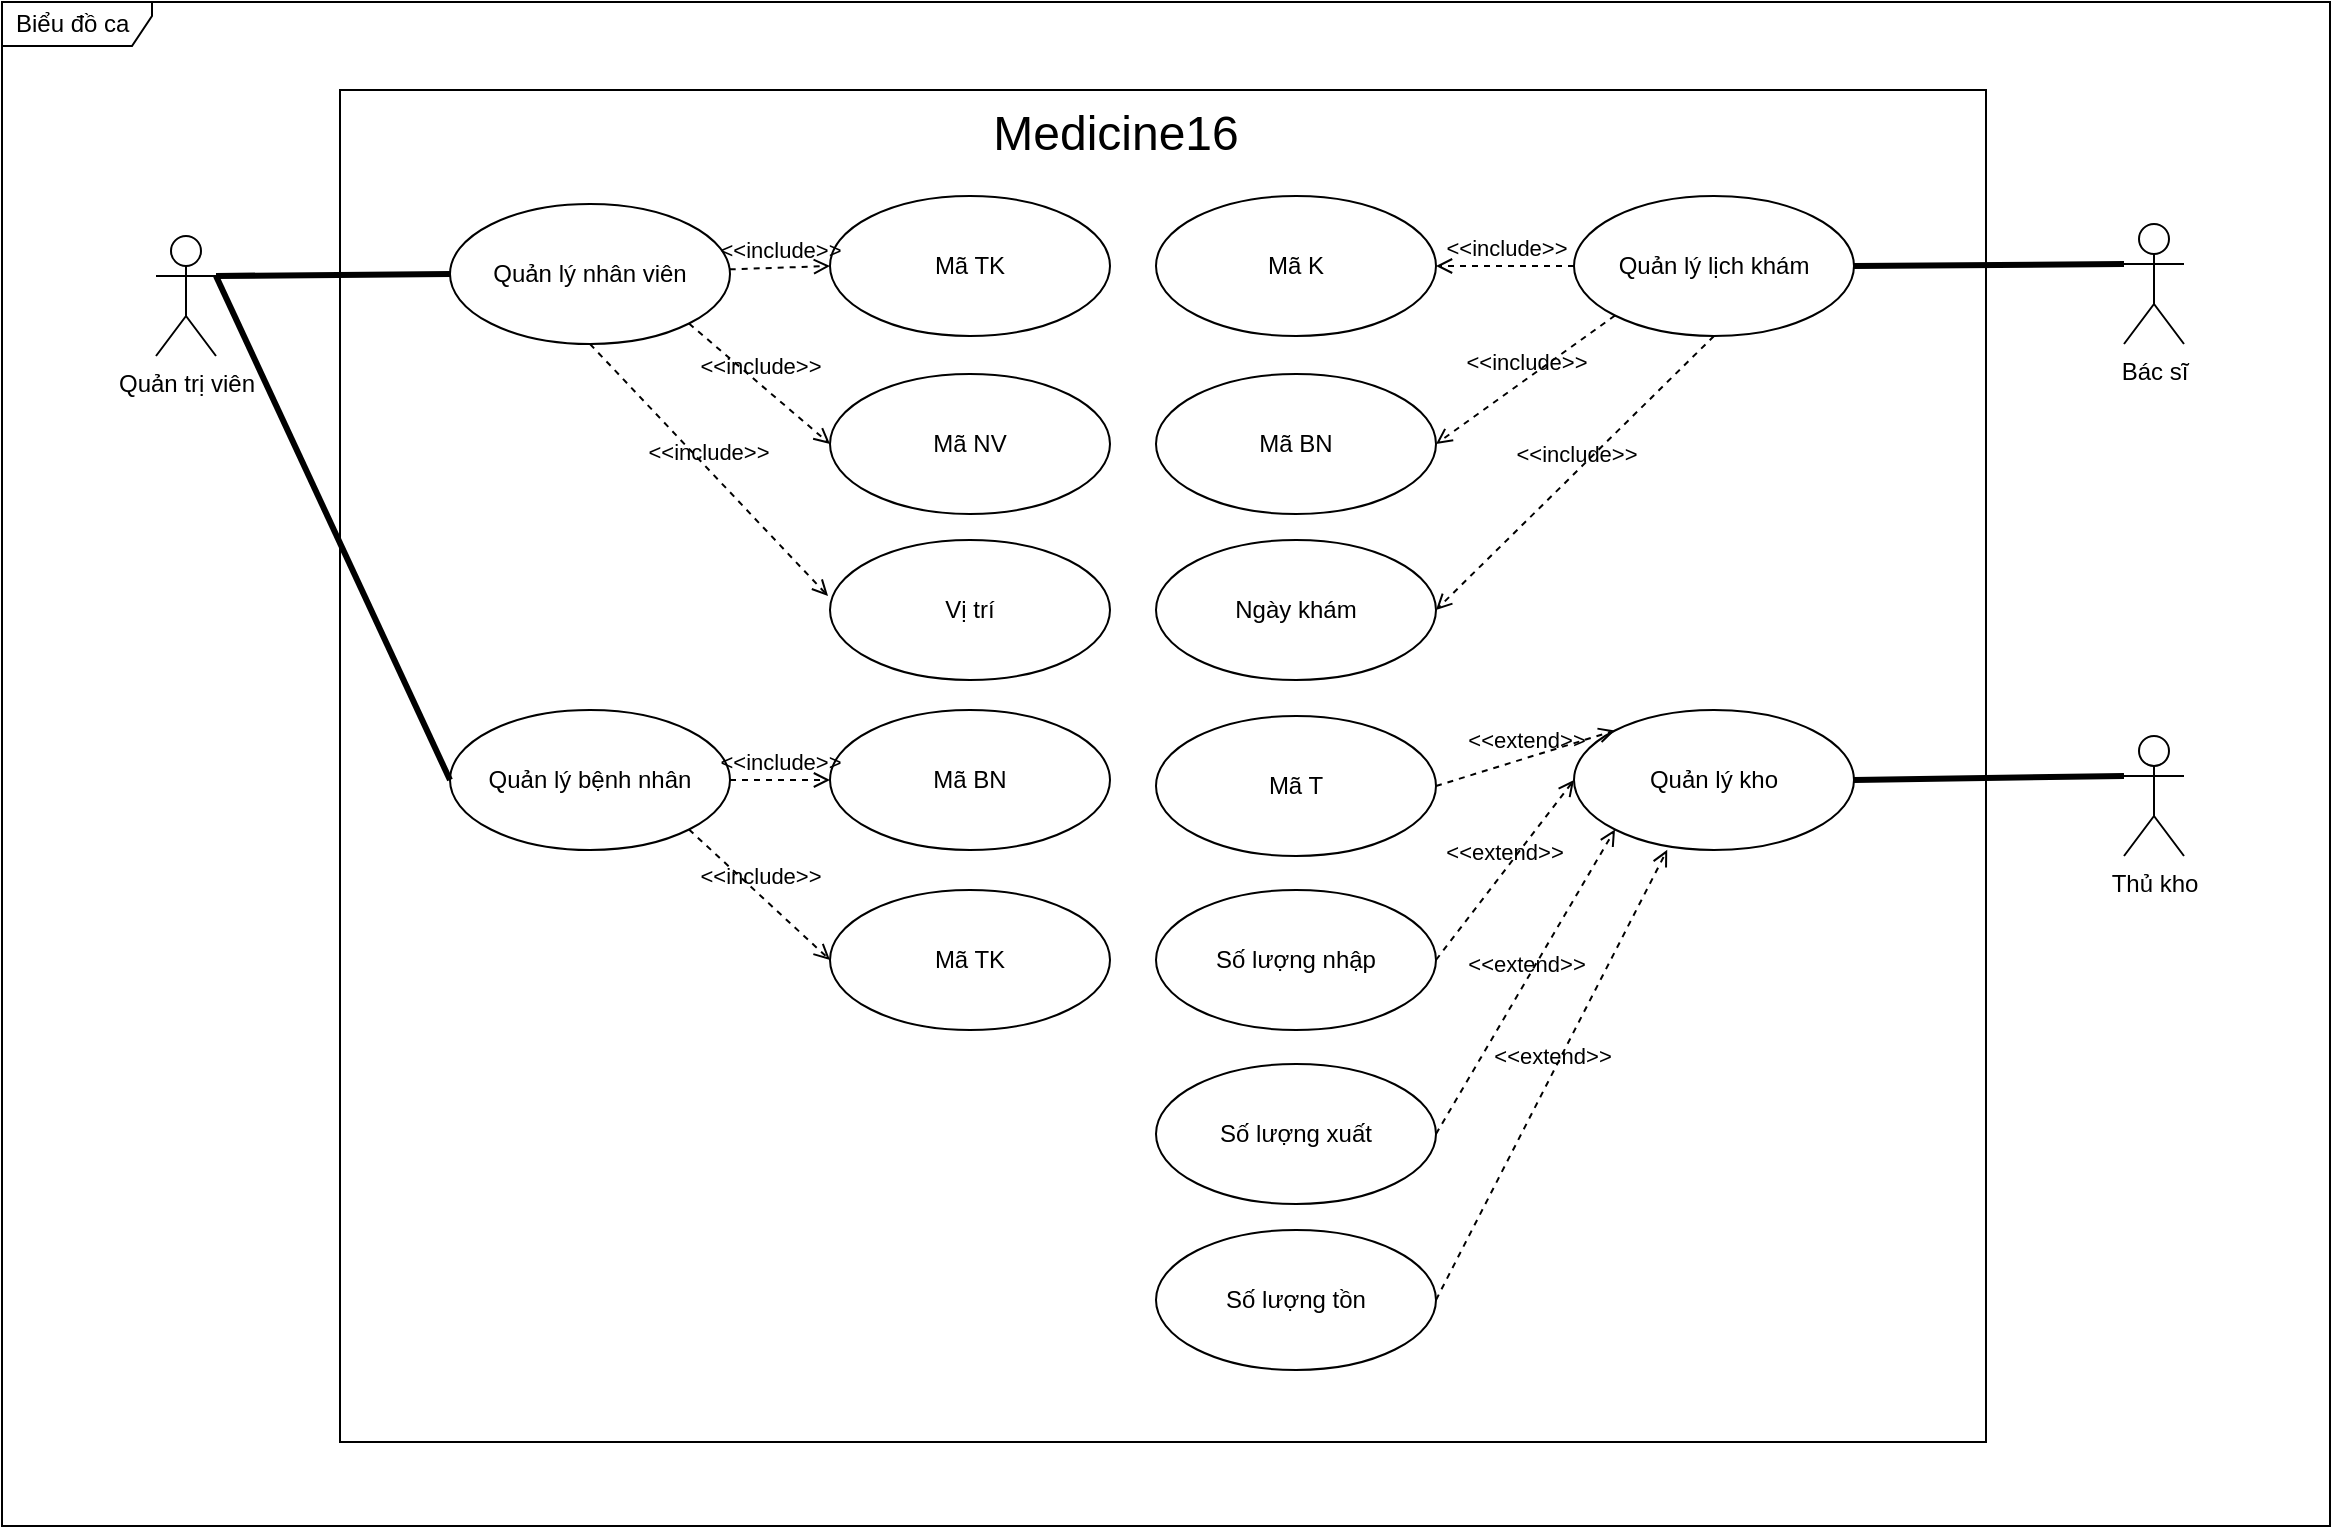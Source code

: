 <mxfile>
    <diagram id="3CGOplF_25yKbEWaD3JT" name="Use Case">
        <mxGraphModel dx="2898" dy="2320" grid="0" gridSize="10" guides="1" tooltips="1" connect="1" arrows="1" fold="1" page="1" pageScale="1" pageWidth="850" pageHeight="1100" math="0" shadow="0">
            <root>
                <mxCell id="0"/>
                <mxCell id="1" parent="0"/>
                <mxCell id="218" value="Biểu đồ ca" style="shape=umlFrame;whiteSpace=wrap;html=1;width=75;height=22;boundedLbl=1;verticalAlign=middle;align=left;spacingLeft=5;" parent="1" vertex="1">
                    <mxGeometry x="-142" y="-114" width="1164" height="762" as="geometry"/>
                </mxCell>
                <mxCell id="263" value="" style="rounded=0;whiteSpace=wrap;html=1;" parent="1" vertex="1">
                    <mxGeometry x="27" y="-70" width="823" height="676" as="geometry"/>
                </mxCell>
                <mxCell id="90" value="Quản trị viên" style="shape=umlActor;verticalLabelPosition=bottom;verticalAlign=top;html=1;" parent="1" vertex="1">
                    <mxGeometry x="-65" y="3" width="30" height="60" as="geometry"/>
                </mxCell>
                <mxCell id="270" value="&lt;font style=&quot;font-size: 24px&quot;&gt;Medicine16&lt;/font&gt;" style="text;html=1;strokeColor=none;fillColor=none;align=center;verticalAlign=middle;whiteSpace=wrap;rounded=0;" parent="1" vertex="1">
                    <mxGeometry x="395" y="-58" width="40" height="20" as="geometry"/>
                </mxCell>
                <mxCell id="e231MXxMTPdDSmjY2rK_-270" value="Quản lý bệnh nhân" style="ellipse;whiteSpace=wrap;html=1;" parent="1" vertex="1">
                    <mxGeometry x="82" y="240" width="140" height="70" as="geometry"/>
                </mxCell>
                <mxCell id="e231MXxMTPdDSmjY2rK_-271" value="" style="endArrow=none;startArrow=none;endFill=0;startFill=0;endSize=8;html=1;verticalAlign=bottom;labelBackgroundColor=none;strokeWidth=3;entryX=0;entryY=0.5;entryDx=0;entryDy=0;exitX=1;exitY=0.333;exitDx=0;exitDy=0;exitPerimeter=0;" parent="1" source="90" target="e231MXxMTPdDSmjY2rK_-270" edge="1">
                    <mxGeometry width="160" relative="1" as="geometry">
                        <mxPoint x="-85" y="169" as="sourcePoint"/>
                        <mxPoint x="73" y="179" as="targetPoint"/>
                    </mxGeometry>
                </mxCell>
                <mxCell id="e231MXxMTPdDSmjY2rK_-272" value="Quản lý nhân viên" style="ellipse;whiteSpace=wrap;html=1;" parent="1" vertex="1">
                    <mxGeometry x="82" y="-13" width="140" height="70" as="geometry"/>
                </mxCell>
                <mxCell id="e231MXxMTPdDSmjY2rK_-301" value="Bác sĩ" style="shape=umlActor;verticalLabelPosition=bottom;verticalAlign=top;html=1;" parent="1" vertex="1">
                    <mxGeometry x="919" y="-3" width="30" height="60" as="geometry"/>
                </mxCell>
                <mxCell id="e231MXxMTPdDSmjY2rK_-307" value="" style="endArrow=none;startArrow=none;endFill=0;startFill=0;endSize=8;html=1;verticalAlign=bottom;labelBackgroundColor=none;strokeWidth=3;exitX=0;exitY=0.333;exitDx=0;exitDy=0;exitPerimeter=0;entryX=1;entryY=0.5;entryDx=0;entryDy=0;" parent="1" source="e231MXxMTPdDSmjY2rK_-301" target="295" edge="1">
                    <mxGeometry width="160" relative="1" as="geometry">
                        <mxPoint x="-78" y="199" as="sourcePoint"/>
                        <mxPoint x="777.0" y="365" as="targetPoint"/>
                    </mxGeometry>
                </mxCell>
                <mxCell id="e231MXxMTPdDSmjY2rK_-312" value="" style="endArrow=none;startArrow=none;endFill=0;startFill=0;endSize=8;html=1;verticalAlign=bottom;labelBackgroundColor=none;strokeWidth=3;entryX=0;entryY=0.5;entryDx=0;entryDy=0;exitX=1;exitY=0.333;exitDx=0;exitDy=0;exitPerimeter=0;" parent="1" source="90" target="e231MXxMTPdDSmjY2rK_-272" edge="1">
                    <mxGeometry width="160" relative="1" as="geometry">
                        <mxPoint x="-78" y="520.0" as="sourcePoint"/>
                        <mxPoint x="76" y="631" as="targetPoint"/>
                    </mxGeometry>
                </mxCell>
                <mxCell id="e231MXxMTPdDSmjY2rK_-318" value="Thủ kho" style="shape=umlActor;verticalLabelPosition=bottom;verticalAlign=top;html=1;" parent="1" vertex="1">
                    <mxGeometry x="919" y="253" width="30" height="60" as="geometry"/>
                </mxCell>
                <mxCell id="e231MXxMTPdDSmjY2rK_-326" value="" style="endArrow=none;startArrow=none;endFill=0;startFill=0;endSize=8;html=1;verticalAlign=bottom;labelBackgroundColor=none;strokeWidth=3;entryX=1;entryY=0.5;entryDx=0;entryDy=0;exitX=0;exitY=0.333;exitDx=0;exitDy=0;exitPerimeter=0;" parent="1" source="e231MXxMTPdDSmjY2rK_-318" target="e231MXxMTPdDSmjY2rK_-327" edge="1">
                    <mxGeometry width="160" relative="1" as="geometry">
                        <mxPoint x="749" y="731" as="sourcePoint"/>
                        <mxPoint x="567" y="628" as="targetPoint"/>
                    </mxGeometry>
                </mxCell>
                <mxCell id="e231MXxMTPdDSmjY2rK_-327" value="Quản lý kho" style="ellipse;whiteSpace=wrap;html=1;" parent="1" vertex="1">
                    <mxGeometry x="644" y="240" width="140" height="70" as="geometry"/>
                </mxCell>
                <mxCell id="282" value="Mã BN" style="ellipse;whiteSpace=wrap;html=1;" parent="1" vertex="1">
                    <mxGeometry x="272" y="240" width="140" height="70" as="geometry"/>
                </mxCell>
                <mxCell id="283" value="Mã TK" style="ellipse;whiteSpace=wrap;html=1;" parent="1" vertex="1">
                    <mxGeometry x="272" y="330" width="140" height="70" as="geometry"/>
                </mxCell>
                <mxCell id="284" value="Mã NV" style="ellipse;whiteSpace=wrap;html=1;" parent="1" vertex="1">
                    <mxGeometry x="272" y="72" width="140" height="70" as="geometry"/>
                </mxCell>
                <mxCell id="285" value="Mã TK" style="ellipse;whiteSpace=wrap;html=1;" parent="1" vertex="1">
                    <mxGeometry x="272" y="-17" width="140" height="70" as="geometry"/>
                </mxCell>
                <mxCell id="286" value="Vị trí" style="ellipse;whiteSpace=wrap;html=1;" parent="1" vertex="1">
                    <mxGeometry x="272" y="155" width="140" height="70" as="geometry"/>
                </mxCell>
                <mxCell id="287" value="&amp;lt;&amp;lt;include&amp;gt;&amp;gt;" style="html=1;verticalAlign=bottom;labelBackgroundColor=none;endArrow=open;endFill=0;dashed=1;entryX=0;entryY=0.5;entryDx=0;entryDy=0;exitX=1;exitY=1;exitDx=0;exitDy=0;" parent="1" source="e231MXxMTPdDSmjY2rK_-272" target="284" edge="1">
                    <mxGeometry width="160" relative="1" as="geometry">
                        <mxPoint x="207" y="535" as="sourcePoint"/>
                        <mxPoint x="367" y="535" as="targetPoint"/>
                    </mxGeometry>
                </mxCell>
                <mxCell id="288" value="&amp;lt;&amp;lt;include&amp;gt;&amp;gt;" style="html=1;verticalAlign=bottom;labelBackgroundColor=none;endArrow=open;endFill=0;dashed=1;entryX=0;entryY=0.5;entryDx=0;entryDy=0;" parent="1" source="e231MXxMTPdDSmjY2rK_-272" target="285" edge="1">
                    <mxGeometry width="160" relative="1" as="geometry">
                        <mxPoint x="157" y="601" as="sourcePoint"/>
                        <mxPoint x="317" y="601" as="targetPoint"/>
                    </mxGeometry>
                </mxCell>
                <mxCell id="289" value="&amp;lt;&amp;lt;include&amp;gt;&amp;gt;" style="html=1;verticalAlign=bottom;labelBackgroundColor=none;endArrow=open;endFill=0;dashed=1;exitX=0.5;exitY=1;exitDx=0;exitDy=0;entryX=-0.007;entryY=0.4;entryDx=0;entryDy=0;entryPerimeter=0;" parent="1" source="e231MXxMTPdDSmjY2rK_-272" target="286" edge="1">
                    <mxGeometry width="160" relative="1" as="geometry">
                        <mxPoint x="176" y="664" as="sourcePoint"/>
                        <mxPoint x="336" y="664" as="targetPoint"/>
                    </mxGeometry>
                </mxCell>
                <mxCell id="290" value="&amp;lt;&amp;lt;include&amp;gt;&amp;gt;" style="html=1;verticalAlign=bottom;labelBackgroundColor=none;endArrow=open;endFill=0;dashed=1;exitX=1;exitY=0.5;exitDx=0;exitDy=0;entryX=0;entryY=0.5;entryDx=0;entryDy=0;" parent="1" source="e231MXxMTPdDSmjY2rK_-270" target="282" edge="1">
                    <mxGeometry width="160" relative="1" as="geometry">
                        <mxPoint x="111" y="883" as="sourcePoint"/>
                        <mxPoint x="271" y="883" as="targetPoint"/>
                    </mxGeometry>
                </mxCell>
                <mxCell id="291" value="&amp;lt;&amp;lt;include&amp;gt;&amp;gt;" style="html=1;verticalAlign=bottom;labelBackgroundColor=none;endArrow=open;endFill=0;dashed=1;exitX=1;exitY=1;exitDx=0;exitDy=0;entryX=0;entryY=0.5;entryDx=0;entryDy=0;" parent="1" source="e231MXxMTPdDSmjY2rK_-270" target="283" edge="1">
                    <mxGeometry width="160" relative="1" as="geometry">
                        <mxPoint x="208" y="867" as="sourcePoint"/>
                        <mxPoint x="368" y="867" as="targetPoint"/>
                    </mxGeometry>
                </mxCell>
                <mxCell id="295" value="Quản lý lịch khám" style="ellipse;whiteSpace=wrap;html=1;" parent="1" vertex="1">
                    <mxGeometry x="644" y="-17" width="140" height="70" as="geometry"/>
                </mxCell>
                <mxCell id="296" value="Mã K" style="ellipse;whiteSpace=wrap;html=1;" parent="1" vertex="1">
                    <mxGeometry x="435" y="-17" width="140" height="70" as="geometry"/>
                </mxCell>
                <mxCell id="297" value="Mã BN" style="ellipse;whiteSpace=wrap;html=1;" parent="1" vertex="1">
                    <mxGeometry x="435" y="72" width="140" height="70" as="geometry"/>
                </mxCell>
                <mxCell id="298" value="Ngày khám" style="ellipse;whiteSpace=wrap;html=1;" parent="1" vertex="1">
                    <mxGeometry x="435" y="155" width="140" height="70" as="geometry"/>
                </mxCell>
                <mxCell id="301" value="&amp;lt;&amp;lt;include&amp;gt;&amp;gt;" style="html=1;verticalAlign=bottom;labelBackgroundColor=none;endArrow=open;endFill=0;dashed=1;exitX=0;exitY=0.5;exitDx=0;exitDy=0;entryX=1;entryY=0.5;entryDx=0;entryDy=0;" parent="1" source="295" target="296" edge="1">
                    <mxGeometry width="160" relative="1" as="geometry">
                        <mxPoint x="685" y="507" as="sourcePoint"/>
                        <mxPoint x="616" y="426" as="targetPoint"/>
                    </mxGeometry>
                </mxCell>
                <mxCell id="302" value="&amp;lt;&amp;lt;include&amp;gt;&amp;gt;" style="html=1;verticalAlign=bottom;labelBackgroundColor=none;endArrow=open;endFill=0;dashed=1;exitX=0;exitY=1;exitDx=0;exitDy=0;entryX=1;entryY=0.5;entryDx=0;entryDy=0;" parent="1" source="295" target="297" edge="1">
                    <mxGeometry width="160" relative="1" as="geometry">
                        <mxPoint x="656" y="498" as="sourcePoint"/>
                        <mxPoint x="816" y="498" as="targetPoint"/>
                    </mxGeometry>
                </mxCell>
                <mxCell id="303" value="&amp;lt;&amp;lt;include&amp;gt;&amp;gt;" style="html=1;verticalAlign=bottom;labelBackgroundColor=none;endArrow=open;endFill=0;dashed=1;exitX=0.5;exitY=1;exitDx=0;exitDy=0;entryX=1;entryY=0.5;entryDx=0;entryDy=0;" parent="1" source="295" target="298" edge="1">
                    <mxGeometry width="160" relative="1" as="geometry">
                        <mxPoint x="575" y="289" as="sourcePoint"/>
                        <mxPoint x="735" y="289" as="targetPoint"/>
                    </mxGeometry>
                </mxCell>
                <mxCell id="304" value="Mã T" style="ellipse;whiteSpace=wrap;html=1;" parent="1" vertex="1">
                    <mxGeometry x="435" y="243" width="140" height="70" as="geometry"/>
                </mxCell>
                <mxCell id="305" value="Số lượng nhập" style="ellipse;whiteSpace=wrap;html=1;" parent="1" vertex="1">
                    <mxGeometry x="435" y="330" width="140" height="70" as="geometry"/>
                </mxCell>
                <mxCell id="306" value="Số lượng xuất" style="ellipse;whiteSpace=wrap;html=1;" parent="1" vertex="1">
                    <mxGeometry x="435" y="417" width="140" height="70" as="geometry"/>
                </mxCell>
                <mxCell id="307" value="Số lượng tồn" style="ellipse;whiteSpace=wrap;html=1;" parent="1" vertex="1">
                    <mxGeometry x="435" y="500" width="140" height="70" as="geometry"/>
                </mxCell>
                <mxCell id="308" value="&amp;lt;&amp;lt;extend&amp;gt;&amp;gt;" style="html=1;verticalAlign=bottom;labelBackgroundColor=none;endArrow=open;endFill=0;dashed=1;exitX=1;exitY=0.5;exitDx=0;exitDy=0;entryX=0.333;entryY=0.999;entryDx=0;entryDy=0;entryPerimeter=0;" parent="1" source="307" target="e231MXxMTPdDSmjY2rK_-327" edge="1">
                    <mxGeometry width="160" relative="1" as="geometry">
                        <mxPoint x="630" y="346" as="sourcePoint"/>
                        <mxPoint x="790" y="346" as="targetPoint"/>
                    </mxGeometry>
                </mxCell>
                <mxCell id="309" value="&amp;lt;&amp;lt;extend&amp;gt;&amp;gt;" style="html=1;verticalAlign=bottom;labelBackgroundColor=none;endArrow=open;endFill=0;dashed=1;exitX=1;exitY=0.5;exitDx=0;exitDy=0;entryX=0;entryY=1;entryDx=0;entryDy=0;" parent="1" source="306" target="e231MXxMTPdDSmjY2rK_-327" edge="1">
                    <mxGeometry width="160" relative="1" as="geometry">
                        <mxPoint x="739" y="416" as="sourcePoint"/>
                        <mxPoint x="899" y="416" as="targetPoint"/>
                    </mxGeometry>
                </mxCell>
                <mxCell id="310" value="&amp;lt;&amp;lt;extend&amp;gt;&amp;gt;" style="html=1;verticalAlign=bottom;labelBackgroundColor=none;endArrow=open;endFill=0;dashed=1;exitX=1;exitY=0.5;exitDx=0;exitDy=0;entryX=0;entryY=0.5;entryDx=0;entryDy=0;" parent="1" source="305" target="e231MXxMTPdDSmjY2rK_-327" edge="1">
                    <mxGeometry width="160" relative="1" as="geometry">
                        <mxPoint x="723" y="446" as="sourcePoint"/>
                        <mxPoint x="649" y="288" as="targetPoint"/>
                    </mxGeometry>
                </mxCell>
                <mxCell id="311" value="&amp;lt;&amp;lt;extend&amp;gt;&amp;gt;" style="html=1;verticalAlign=bottom;labelBackgroundColor=none;endArrow=open;endFill=0;dashed=1;exitX=1;exitY=0.5;exitDx=0;exitDy=0;entryX=0;entryY=0;entryDx=0;entryDy=0;" parent="1" source="304" target="e231MXxMTPdDSmjY2rK_-327" edge="1">
                    <mxGeometry width="160" relative="1" as="geometry">
                        <mxPoint x="753" y="444" as="sourcePoint"/>
                        <mxPoint x="913" y="444" as="targetPoint"/>
                    </mxGeometry>
                </mxCell>
            </root>
        </mxGraphModel>
    </diagram>
    <diagram id="XH2-KGHgXs1VckAgN7d-" name="Class">
        <mxGraphModel dx="819" dy="488" grid="0" gridSize="10" guides="1" tooltips="1" connect="1" arrows="1" fold="1" page="1" pageScale="1" pageWidth="850" pageHeight="1100" math="0" shadow="0">
            <root>
                <mxCell id="rqCDqb16ot3SvTPK8jaa-0"/>
                <mxCell id="rqCDqb16ot3SvTPK8jaa-1" parent="rqCDqb16ot3SvTPK8jaa-0"/>
                <mxCell id="rqCDqb16ot3SvTPK8jaa-2" value="«interface»&#10;QuanTriVien" style="swimlane;fontStyle=1;align=center;verticalAlign=top;childLayout=stackLayout;horizontal=1;startSize=38;horizontalStack=0;resizeParent=1;resizeParentMax=0;resizeLast=0;collapsible=1;marginBottom=0;" parent="rqCDqb16ot3SvTPK8jaa-1" vertex="1">
                    <mxGeometry x="219" y="207" width="382" height="213" as="geometry"/>
                </mxCell>
                <mxCell id="rqCDqb16ot3SvTPK8jaa-3" value="- maQT: String&#10;- ten: String&#10;- ho: String&#10;- diaChi: String&#10;- soDienThoai: Int" style="text;strokeColor=none;fillColor=none;align=left;verticalAlign=top;spacingLeft=4;spacingRight=4;overflow=hidden;rotatable=0;points=[[0,0.5],[1,0.5]];portConstraint=eastwest;" parent="rqCDqb16ot3SvTPK8jaa-2" vertex="1">
                    <mxGeometry y="38" width="382" height="78" as="geometry"/>
                </mxCell>
                <mxCell id="rqCDqb16ot3SvTPK8jaa-4" value="" style="line;strokeWidth=1;fillColor=none;align=left;verticalAlign=middle;spacingTop=-1;spacingLeft=3;spacingRight=3;rotatable=0;labelPosition=right;points=[];portConstraint=eastwest;" parent="rqCDqb16ot3SvTPK8jaa-2" vertex="1">
                    <mxGeometry y="116" width="382" height="8" as="geometry"/>
                </mxCell>
                <mxCell id="rqCDqb16ot3SvTPK8jaa-5" value="+ xemHoSo(): void&#10;+ quanLyTaiKhoan(String matKhau, String soDienThoai): NguoiDung&#10;+ khoaTaiKhoan(String matKhau, String soDienThoai): void&#10;+ doiMatKhau(String matKhau, String soDienThoai): void&#10;+ thongKe(): string" style="text;strokeColor=none;fillColor=none;align=left;verticalAlign=top;spacingLeft=4;spacingRight=4;overflow=hidden;rotatable=0;points=[[0,0.5],[1,0.5]];portConstraint=eastwest;" parent="rqCDqb16ot3SvTPK8jaa-2" vertex="1">
                    <mxGeometry y="124" width="382" height="89" as="geometry"/>
                </mxCell>
                <mxCell id="rqCDqb16ot3SvTPK8jaa-6" value="«interface»&#10;ThuKho" style="swimlane;fontStyle=1;align=center;verticalAlign=top;childLayout=stackLayout;horizontal=1;startSize=38;horizontalStack=0;resizeParent=1;resizeParentMax=0;resizeLast=0;collapsible=1;marginBottom=0;" parent="rqCDqb16ot3SvTPK8jaa-1" vertex="1">
                    <mxGeometry x="219" y="434" width="285" height="185" as="geometry"/>
                </mxCell>
                <mxCell id="rqCDqb16ot3SvTPK8jaa-7" value="- maTK: String&#10;- ten: String&#10;- ho: String&#10;- diaChi: String&#10;- soDienThoai: Int" style="text;strokeColor=none;fillColor=none;align=left;verticalAlign=top;spacingLeft=4;spacingRight=4;overflow=hidden;rotatable=0;points=[[0,0.5],[1,0.5]];portConstraint=eastwest;" parent="rqCDqb16ot3SvTPK8jaa-6" vertex="1">
                    <mxGeometry y="38" width="285" height="80" as="geometry"/>
                </mxCell>
                <mxCell id="rqCDqb16ot3SvTPK8jaa-8" value="" style="line;strokeWidth=1;fillColor=none;align=left;verticalAlign=middle;spacingTop=-1;spacingLeft=3;spacingRight=3;rotatable=0;labelPosition=right;points=[];portConstraint=eastwest;" parent="rqCDqb16ot3SvTPK8jaa-6" vertex="1">
                    <mxGeometry y="118" width="285" height="8" as="geometry"/>
                </mxCell>
                <mxCell id="rqCDqb16ot3SvTPK8jaa-9" value="+ quanLyKho(String matKhau): void&#10;+ quanLyThuoc(): void&#10;+ quanLyTrangThietBi(): void" style="text;strokeColor=none;fillColor=none;align=left;verticalAlign=top;spacingLeft=4;spacingRight=4;overflow=hidden;rotatable=0;points=[[0,0.5],[1,0.5]];portConstraint=eastwest;" parent="rqCDqb16ot3SvTPK8jaa-6" vertex="1">
                    <mxGeometry y="126" width="285" height="59" as="geometry"/>
                </mxCell>
                <mxCell id="rqCDqb16ot3SvTPK8jaa-11" value="«interface»&#10;DuocSi" style="swimlane;fontStyle=1;align=center;verticalAlign=top;childLayout=stackLayout;horizontal=1;startSize=38;horizontalStack=0;resizeParent=1;resizeParentMax=0;resizeLast=0;collapsible=1;marginBottom=0;" parent="rqCDqb16ot3SvTPK8jaa-1" vertex="1">
                    <mxGeometry x="219" y="639" width="286" height="202" as="geometry"/>
                </mxCell>
                <mxCell id="rqCDqb16ot3SvTPK8jaa-12" value="- maDS: String&#10;- ten: String&#10;- ho: String&#10;- diaChi: String&#10;- soDienThoai: Int" style="text;strokeColor=none;fillColor=none;align=left;verticalAlign=top;spacingLeft=4;spacingRight=4;overflow=hidden;rotatable=0;points=[[0,0.5],[1,0.5]];portConstraint=eastwest;" parent="rqCDqb16ot3SvTPK8jaa-11" vertex="1">
                    <mxGeometry y="38" width="286" height="72" as="geometry"/>
                </mxCell>
                <mxCell id="rqCDqb16ot3SvTPK8jaa-13" value="" style="line;strokeWidth=1;fillColor=none;align=left;verticalAlign=middle;spacingTop=-1;spacingLeft=3;spacingRight=3;rotatable=0;labelPosition=right;points=[];portConstraint=eastwest;" parent="rqCDqb16ot3SvTPK8jaa-11" vertex="1">
                    <mxGeometry y="110" width="286" height="16" as="geometry"/>
                </mxCell>
                <mxCell id="rqCDqb16ot3SvTPK8jaa-14" value="+ xemDonThuoc(String matKhau): void&#10;+ in(): void&#10;+ dieuChinhSoLuongThuoc/vatDungDaBan(): void&#10;+ quanLyQuayThuoc(String matKhau): void" style="text;strokeColor=none;fillColor=none;align=left;verticalAlign=top;spacingLeft=4;spacingRight=4;overflow=hidden;rotatable=0;points=[[0,0.5],[1,0.5]];portConstraint=eastwest;" parent="rqCDqb16ot3SvTPK8jaa-11" vertex="1">
                    <mxGeometry y="126" width="286" height="76" as="geometry"/>
                </mxCell>
            </root>
        </mxGraphModel>
    </diagram>
    <diagram id="m_bA3fSsG68a9Jzg--aS" name="Activity">
        <mxGraphModel dx="2298" dy="1220" grid="0" gridSize="10" guides="1" tooltips="1" connect="1" arrows="1" fold="1" page="1" pageScale="1" pageWidth="850" pageHeight="1100" math="0" shadow="0">
            <root>
                <mxCell id="egOsNYIqWtgnQG-z7xXL-0"/>
                <mxCell id="egOsNYIqWtgnQG-z7xXL-1" parent="egOsNYIqWtgnQG-z7xXL-0"/>
                <mxCell id="ufxxjTf8rlPN4sB5lxRT-20" value="DuocSi" style="swimlane;" vertex="1" parent="egOsNYIqWtgnQG-z7xXL-1">
                    <mxGeometry x="-357" y="319" width="397" height="850" as="geometry"/>
                </mxCell>
                <mxCell id="ufxxjTf8rlPN4sB5lxRT-24" value="" style="shape=ellipse;html=1;fillColor=#000000;strokeWidth=2;verticalLabelPosition=bottom;verticalAlignment=top;perimeter=ellipsePerimeter;" vertex="1" parent="ufxxjTf8rlPN4sB5lxRT-20">
                    <mxGeometry x="178.5" y="63" width="40" height="40" as="geometry"/>
                </mxCell>
                <mxCell id="ufxxjTf8rlPN4sB5lxRT-26" value="" style="endArrow=open;endFill=1;endSize=12;html=1;exitX=0.5;exitY=1;exitDx=0;exitDy=0;entryX=0.5;entryY=0;entryDx=0;entryDy=0;" edge="1" parent="ufxxjTf8rlPN4sB5lxRT-20" source="ufxxjTf8rlPN4sB5lxRT-24" target="ufxxjTf8rlPN4sB5lxRT-27">
                    <mxGeometry width="160" relative="1" as="geometry">
                        <mxPoint x="170" y="146" as="sourcePoint"/>
                        <mxPoint x="199" y="145" as="targetPoint"/>
                    </mxGeometry>
                </mxCell>
                <mxCell id="ufxxjTf8rlPN4sB5lxRT-27" value="Chọn đơn thuốc" style="shape=rect;html=1;rounded=1;whiteSpace=wrap;align=center;" vertex="1" parent="ufxxjTf8rlPN4sB5lxRT-20">
                    <mxGeometry x="134" y="145" width="126" height="62" as="geometry"/>
                </mxCell>
                <mxCell id="ufxxjTf8rlPN4sB5lxRT-29" value="Nhập số lượng xuất" style="shape=rect;html=1;rounded=1;whiteSpace=wrap;align=center;" vertex="1" parent="ufxxjTf8rlPN4sB5lxRT-20">
                    <mxGeometry x="134" y="248" width="126" height="62" as="geometry"/>
                </mxCell>
                <mxCell id="ufxxjTf8rlPN4sB5lxRT-30" value="" style="endArrow=open;endFill=1;endSize=12;html=1;exitX=0.5;exitY=1;exitDx=0;exitDy=0;entryX=0.5;entryY=0;entryDx=0;entryDy=0;" edge="1" parent="ufxxjTf8rlPN4sB5lxRT-20" source="ufxxjTf8rlPN4sB5lxRT-29" target="ufxxjTf8rlPN4sB5lxRT-31">
                    <mxGeometry width="160" relative="1" as="geometry">
                        <mxPoint x="231" y="346" as="sourcePoint"/>
                        <mxPoint x="391" y="346" as="targetPoint"/>
                    </mxGeometry>
                </mxCell>
                <mxCell id="ufxxjTf8rlPN4sB5lxRT-31" value="Nhấn vào nút xuất" style="shape=rect;html=1;rounded=1;whiteSpace=wrap;align=center;" vertex="1" parent="ufxxjTf8rlPN4sB5lxRT-20">
                    <mxGeometry x="135.5" y="356" width="126" height="62" as="geometry"/>
                </mxCell>
                <mxCell id="ufxxjTf8rlPN4sB5lxRT-33" value="" style="endArrow=open;endFill=1;endSize=12;html=1;exitX=0.5;exitY=1;exitDx=0;exitDy=0;entryX=0.5;entryY=0;entryDx=0;entryDy=0;" edge="1" parent="ufxxjTf8rlPN4sB5lxRT-20" source="ufxxjTf8rlPN4sB5lxRT-27" target="ufxxjTf8rlPN4sB5lxRT-29">
                    <mxGeometry width="160" relative="1" as="geometry">
                        <mxPoint x="207" y="230" as="sourcePoint"/>
                        <mxPoint x="367" y="230" as="targetPoint"/>
                    </mxGeometry>
                </mxCell>
                <mxCell id="ufxxjTf8rlPN4sB5lxRT-21" value="QuanLyQuayThuocView" style="swimlane;" vertex="1" parent="egOsNYIqWtgnQG-z7xXL-1">
                    <mxGeometry x="40" y="319" width="397" height="850" as="geometry"/>
                </mxCell>
                <mxCell id="ufxxjTf8rlPN4sB5lxRT-44" value="Cảnh báo số lượng xuất không hợp lệ" style="shape=rect;html=1;rounded=1;whiteSpace=wrap;align=center;" vertex="1" parent="ufxxjTf8rlPN4sB5lxRT-21">
                    <mxGeometry x="126" y="467" width="126" height="62" as="geometry"/>
                </mxCell>
                <mxCell id="ufxxjTf8rlPN4sB5lxRT-52" value="Xuất thành công" style="shape=rect;html=1;rounded=1;whiteSpace=wrap;align=center;" vertex="1" parent="ufxxjTf8rlPN4sB5lxRT-21">
                    <mxGeometry x="126" y="575" width="126" height="62" as="geometry"/>
                </mxCell>
                <mxCell id="ufxxjTf8rlPN4sB5lxRT-53" value="Xuất thất bại" style="shape=rect;html=1;rounded=1;whiteSpace=wrap;align=center;" vertex="1" parent="ufxxjTf8rlPN4sB5lxRT-21">
                    <mxGeometry x="126" y="683" width="126" height="62" as="geometry"/>
                </mxCell>
                <mxCell id="wx9FIkcA9CEM1q05jhxp-0" value="" style="shape=ellipse;html=1;fillColor=#000000;strokeWidth=2;verticalLabelPosition=bottom;verticalAlignment=top;perimeter=ellipsePerimeter;" vertex="1" parent="ufxxjTf8rlPN4sB5lxRT-21">
                    <mxGeometry x="169" y="790" width="40" height="40" as="geometry"/>
                </mxCell>
                <mxCell id="wx9FIkcA9CEM1q05jhxp-1" value="" style="endArrow=open;endFill=1;endSize=12;html=1;exitX=0.5;exitY=1;exitDx=0;exitDy=0;entryX=0.5;entryY=0;entryDx=0;entryDy=0;" edge="1" parent="ufxxjTf8rlPN4sB5lxRT-21" source="ufxxjTf8rlPN4sB5lxRT-53" target="wx9FIkcA9CEM1q05jhxp-0">
                    <mxGeometry width="160" relative="1" as="geometry">
                        <mxPoint x="110" y="752" as="sourcePoint"/>
                        <mxPoint x="270" y="752" as="targetPoint"/>
                    </mxGeometry>
                </mxCell>
                <mxCell id="ufxxjTf8rlPN4sB5lxRT-22" value="QuanLyQuayThuocController" style="swimlane;" vertex="1" parent="egOsNYIqWtgnQG-z7xXL-1">
                    <mxGeometry x="437" y="319" width="397" height="850" as="geometry"/>
                </mxCell>
                <mxCell id="ufxxjTf8rlPN4sB5lxRT-34" value="Xuất đơn thuốc" style="shape=rect;html=1;rounded=1;whiteSpace=wrap;align=center;" vertex="1" parent="ufxxjTf8rlPN4sB5lxRT-22">
                    <mxGeometry x="140" y="356" width="126" height="62" as="geometry"/>
                </mxCell>
                <mxCell id="ufxxjTf8rlPN4sB5lxRT-40" value="" style="shape=rhombus;html=1;verticalLabelPosition=bottom;verticalAlignment=top;" vertex="1" parent="ufxxjTf8rlPN4sB5lxRT-22">
                    <mxGeometry x="186" y="478" width="40" height="40" as="geometry"/>
                </mxCell>
                <mxCell id="ufxxjTf8rlPN4sB5lxRT-41" value="" style="edgeStyle=elbowEdgeStyle;html=1;elbow=horizontal;align=right;verticalAlign=bottom;endArrow=none;rounded=0;labelBackgroundColor=none;startArrow=open;startSize=12;entryX=0.5;entryY=1;entryDx=0;entryDy=0;" edge="1" parent="ufxxjTf8rlPN4sB5lxRT-22">
                    <mxGeometry relative="1" as="geometry">
                        <mxPoint x="206" y="418" as="targetPoint"/>
                        <mxPoint x="206" y="477" as="sourcePoint"/>
                    </mxGeometry>
                </mxCell>
                <mxCell id="ufxxjTf8rlPN4sB5lxRT-23" value="SanPham" style="swimlane;" vertex="1" parent="egOsNYIqWtgnQG-z7xXL-1">
                    <mxGeometry x="834" y="319" width="397" height="850" as="geometry"/>
                </mxCell>
                <mxCell id="ufxxjTf8rlPN4sB5lxRT-45" value="Cập nhật số lượng xuất" style="shape=rect;html=1;rounded=1;whiteSpace=wrap;align=center;" vertex="1" parent="ufxxjTf8rlPN4sB5lxRT-23">
                    <mxGeometry x="135.5" y="467" width="141.5" height="61" as="geometry"/>
                </mxCell>
                <mxCell id="ufxxjTf8rlPN4sB5lxRT-46" value="" style="shape=rhombus;html=1;verticalLabelPosition=bottom;verticalAlignment=top;" vertex="1" parent="ufxxjTf8rlPN4sB5lxRT-23">
                    <mxGeometry x="186.25" y="586" width="40" height="40" as="geometry"/>
                </mxCell>
                <mxCell id="ufxxjTf8rlPN4sB5lxRT-51" value="" style="endArrow=open;endFill=1;endSize=12;html=1;exitX=0.5;exitY=1;exitDx=0;exitDy=0;entryX=0.512;entryY=0.025;entryDx=0;entryDy=0;entryPerimeter=0;" edge="1" parent="ufxxjTf8rlPN4sB5lxRT-23" source="ufxxjTf8rlPN4sB5lxRT-45" target="ufxxjTf8rlPN4sB5lxRT-46">
                    <mxGeometry width="160" relative="1" as="geometry">
                        <mxPoint x="116" y="552" as="sourcePoint"/>
                        <mxPoint x="276" y="552" as="targetPoint"/>
                    </mxGeometry>
                </mxCell>
                <mxCell id="ufxxjTf8rlPN4sB5lxRT-35" value="" style="endArrow=open;endFill=1;endSize=12;html=1;exitX=1;exitY=0.5;exitDx=0;exitDy=0;entryX=0;entryY=0.5;entryDx=0;entryDy=0;entryPerimeter=0;" edge="1" parent="egOsNYIqWtgnQG-z7xXL-1" source="ufxxjTf8rlPN4sB5lxRT-31" target="ufxxjTf8rlPN4sB5lxRT-34">
                    <mxGeometry width="160" relative="1" as="geometry">
                        <mxPoint x="-58" y="701" as="sourcePoint"/>
                        <mxPoint x="102" y="701" as="targetPoint"/>
                    </mxGeometry>
                </mxCell>
                <mxCell id="ufxxjTf8rlPN4sB5lxRT-43" value="[Số lượng nhập nhỏ hơn số lượng xuất]" style="edgeStyle=elbowEdgeStyle;html=1;elbow=vertical;verticalAlign=bottom;endArrow=open;rounded=0;endSize=12;exitX=0;exitY=0.5;exitDx=0;exitDy=0;entryX=1;entryY=0.5;entryDx=0;entryDy=0;" edge="1" source="ufxxjTf8rlPN4sB5lxRT-40" parent="egOsNYIqWtgnQG-z7xXL-1" target="ufxxjTf8rlPN4sB5lxRT-44">
                    <mxGeometry relative="1" as="geometry">
                        <mxPoint x="552" y="883" as="targetPoint"/>
                    </mxGeometry>
                </mxCell>
                <mxCell id="ufxxjTf8rlPN4sB5lxRT-42" value="[Ngược lại]" style="edgeStyle=elbowEdgeStyle;html=1;elbow=vertical;verticalAlign=bottom;endArrow=open;rounded=0;endSize=12;exitX=1;exitY=0.5;exitDx=0;exitDy=0;entryX=0;entryY=0.5;entryDx=0;entryDy=0;" edge="1" source="ufxxjTf8rlPN4sB5lxRT-40" parent="egOsNYIqWtgnQG-z7xXL-1" target="ufxxjTf8rlPN4sB5lxRT-45">
                    <mxGeometry relative="1" as="geometry">
                        <mxPoint x="988" y="811" as="targetPoint"/>
                    </mxGeometry>
                </mxCell>
                <mxCell id="ufxxjTf8rlPN4sB5lxRT-49" value="[ketQua == true]" style="edgeStyle=elbowEdgeStyle;html=1;elbow=vertical;verticalAlign=bottom;endArrow=open;rounded=0;endSize=12;exitX=0;exitY=0.5;exitDx=0;exitDy=0;entryX=1;entryY=0.5;entryDx=0;entryDy=0;" edge="1" source="ufxxjTf8rlPN4sB5lxRT-46" parent="egOsNYIqWtgnQG-z7xXL-1" target="ufxxjTf8rlPN4sB5lxRT-52">
                    <mxGeometry relative="1" as="geometry">
                        <mxPoint x="708" y="925" as="targetPoint"/>
                    </mxGeometry>
                </mxCell>
                <mxCell id="ufxxjTf8rlPN4sB5lxRT-48" value="[ketQua == false]" style="edgeStyle=elbowEdgeStyle;html=1;elbow=vertical;verticalAlign=bottom;endArrow=open;rounded=0;labelBackgroundColor=none;endSize=12;entryX=0.5;entryY=0;entryDx=0;entryDy=0;" edge="1" source="ufxxjTf8rlPN4sB5lxRT-46" parent="egOsNYIqWtgnQG-z7xXL-1" target="ufxxjTf8rlPN4sB5lxRT-53">
                    <mxGeometry relative="1" as="geometry">
                        <mxPoint x="1040" y="1007.379" as="targetPoint"/>
                    </mxGeometry>
                </mxCell>
                <mxCell id="wx9FIkcA9CEM1q05jhxp-2" value="NhanVien" style="swimlane;" vertex="1" parent="egOsNYIqWtgnQG-z7xXL-1">
                    <mxGeometry x="-357" y="1395" width="397" height="850" as="geometry"/>
                </mxCell>
                <mxCell id="wx9FIkcA9CEM1q05jhxp-3" value="" style="shape=ellipse;html=1;fillColor=#000000;strokeWidth=2;verticalLabelPosition=bottom;verticalAlignment=top;perimeter=ellipsePerimeter;" vertex="1" parent="wx9FIkcA9CEM1q05jhxp-2">
                    <mxGeometry x="178.5" y="63" width="40" height="40" as="geometry"/>
                </mxCell>
                <mxCell id="wx9FIkcA9CEM1q05jhxp-4" value="" style="endArrow=open;endFill=1;endSize=12;html=1;exitX=0.5;exitY=1;exitDx=0;exitDy=0;entryX=0.5;entryY=0;entryDx=0;entryDy=0;" edge="1" parent="wx9FIkcA9CEM1q05jhxp-2" source="wx9FIkcA9CEM1q05jhxp-3" target="wx9FIkcA9CEM1q05jhxp-5">
                    <mxGeometry width="160" relative="1" as="geometry">
                        <mxPoint x="170" y="146" as="sourcePoint"/>
                        <mxPoint x="199" y="145" as="targetPoint"/>
                    </mxGeometry>
                </mxCell>
                <mxCell id="wx9FIkcA9CEM1q05jhxp-5" value="Dùng thẻ nhân viên cho vào khe đọc thẻ" style="shape=rect;html=1;rounded=1;whiteSpace=wrap;align=center;" vertex="1" parent="wx9FIkcA9CEM1q05jhxp-2">
                    <mxGeometry x="100.5" y="148" width="196" height="62" as="geometry"/>
                </mxCell>
                <mxCell id="wx9FIkcA9CEM1q05jhxp-34" value="Nhấn nút điểm danh" style="shape=rect;html=1;rounded=1;whiteSpace=wrap;align=center;" vertex="1" parent="wx9FIkcA9CEM1q05jhxp-2">
                    <mxGeometry x="100.5" y="260" width="196" height="62" as="geometry"/>
                </mxCell>
                <mxCell id="wx9FIkcA9CEM1q05jhxp-36" value="" style="endArrow=open;endFill=1;endSize=12;html=1;exitX=0.5;exitY=1;exitDx=0;exitDy=0;entryX=0.5;entryY=0;entryDx=0;entryDy=0;" edge="1" parent="wx9FIkcA9CEM1q05jhxp-2" source="wx9FIkcA9CEM1q05jhxp-5" target="wx9FIkcA9CEM1q05jhxp-34">
                    <mxGeometry width="160" relative="1" as="geometry">
                        <mxPoint x="156" y="383" as="sourcePoint"/>
                        <mxPoint x="316" y="383" as="targetPoint"/>
                    </mxGeometry>
                </mxCell>
                <mxCell id="wx9FIkcA9CEM1q05jhxp-37" value="Chọn nút xác nhận" style="shape=rect;html=1;rounded=1;whiteSpace=wrap;align=center;" vertex="1" parent="wx9FIkcA9CEM1q05jhxp-2">
                    <mxGeometry x="100.5" y="372" width="196" height="62" as="geometry"/>
                </mxCell>
                <mxCell id="wx9FIkcA9CEM1q05jhxp-38" value="" style="endArrow=open;endFill=1;endSize=12;html=1;exitX=0.5;exitY=1;exitDx=0;exitDy=0;entryX=0.5;entryY=0;entryDx=0;entryDy=0;" edge="1" parent="wx9FIkcA9CEM1q05jhxp-2" source="wx9FIkcA9CEM1q05jhxp-34" target="wx9FIkcA9CEM1q05jhxp-37">
                    <mxGeometry width="160" relative="1" as="geometry">
                        <mxPoint x="178" y="491" as="sourcePoint"/>
                        <mxPoint x="338" y="491" as="targetPoint"/>
                    </mxGeometry>
                </mxCell>
                <mxCell id="wx9FIkcA9CEM1q05jhxp-10" value="DiemDanhView" style="swimlane;" vertex="1" parent="egOsNYIqWtgnQG-z7xXL-1">
                    <mxGeometry x="40" y="1395" width="398" height="850" as="geometry"/>
                </mxCell>
                <mxCell id="wx9FIkcA9CEM1q05jhxp-18" value="DiemDanhController" style="swimlane;" vertex="1" parent="egOsNYIqWtgnQG-z7xXL-1">
                    <mxGeometry x="437" y="1395" width="397" height="850" as="geometry"/>
                </mxCell>
                <mxCell id="wx9FIkcA9CEM1q05jhxp-39" value="Kiểm tra thẻ nhân viên" style="shape=rect;html=1;rounded=1;whiteSpace=wrap;align=center;" vertex="1" parent="wx9FIkcA9CEM1q05jhxp-18">
                    <mxGeometry x="108" y="372" width="196" height="62" as="geometry"/>
                </mxCell>
                <mxCell id="wx9FIkcA9CEM1q05jhxp-61" value="" style="shape=rhombus;html=1;verticalLabelPosition=bottom;verticalAlignment=top;" vertex="1" parent="wx9FIkcA9CEM1q05jhxp-18">
                    <mxGeometry x="186" y="481" width="40" height="40" as="geometry"/>
                </mxCell>
                <mxCell id="wx9FIkcA9CEM1q05jhxp-26" value="NhanVien" style="swimlane;" vertex="1" parent="egOsNYIqWtgnQG-z7xXL-1">
                    <mxGeometry x="834" y="1395" width="397" height="850" as="geometry"/>
                </mxCell>
                <mxCell id="wx9FIkcA9CEM1q05jhxp-40" value="" style="endArrow=open;endFill=1;endSize=12;html=1;exitX=1;exitY=0.5;exitDx=0;exitDy=0;entryX=0;entryY=0.5;entryDx=0;entryDy=0;" edge="1" parent="egOsNYIqWtgnQG-z7xXL-1" source="wx9FIkcA9CEM1q05jhxp-37" target="wx9FIkcA9CEM1q05jhxp-39">
                    <mxGeometry width="160" relative="1" as="geometry">
                        <mxPoint x="66" y="1829" as="sourcePoint"/>
                        <mxPoint x="226" y="1829" as="targetPoint"/>
                    </mxGeometry>
                </mxCell>
            </root>
        </mxGraphModel>
    </diagram>
    <diagram id="dJ8TIa0oOEzLZdp0TVPH" name="Sequence">
        <mxGraphModel dx="1365" dy="813" grid="0" gridSize="10" guides="1" tooltips="1" connect="1" arrows="1" fold="1" page="0" pageScale="1" pageWidth="850" pageHeight="1100" math="0" shadow="0">
            <root>
                <mxCell id="ban3GIgoiY41HupAhzNf-0"/>
                <mxCell id="ban3GIgoiY41HupAhzNf-1" parent="ban3GIgoiY41HupAhzNf-0"/>
                <mxCell id="fiOh0vWp7R4ZSH8BQshs-0" value="&lt;b&gt;Biểu đồ tuần tự của Quản lý quầy thuốc&lt;/b&gt;" style="shape=umlFrame;whiteSpace=wrap;html=1;width=131;height=34;" parent="ban3GIgoiY41HupAhzNf-1" vertex="1">
                    <mxGeometry x="121" y="1240" width="913" height="988" as="geometry"/>
                </mxCell>
                <mxCell id="Oa0XcOT17NqC6oznUx03-10" value="&lt;b&gt;Biểu đồ tuần tự của Điểm danh&lt;/b&gt;" style="shape=umlFrame;whiteSpace=wrap;html=1;width=127;height=32;" parent="ban3GIgoiY41HupAhzNf-1" vertex="1">
                    <mxGeometry x="176" y="68" width="938" height="802" as="geometry"/>
                </mxCell>
                <mxCell id="ban3GIgoiY41HupAhzNf-3" value="NhanVienView" style="shape=umlLifeline;participant=umlBoundary;perimeter=lifelinePerimeter;whiteSpace=wrap;html=1;container=1;collapsible=0;recursiveResize=0;verticalAlign=top;spacingTop=36;outlineConnect=0;" parent="ban3GIgoiY41HupAhzNf-1" vertex="1">
                    <mxGeometry x="538" y="114" width="50" height="695" as="geometry"/>
                </mxCell>
                <mxCell id="ban3GIgoiY41HupAhzNf-9" value="" style="html=1;points=[];perimeter=orthogonalPerimeter;" parent="ban3GIgoiY41HupAhzNf-3" vertex="1">
                    <mxGeometry x="20" y="121" width="10" height="30" as="geometry"/>
                </mxCell>
                <mxCell id="ban3GIgoiY41HupAhzNf-14" value="" style="html=1;points=[];perimeter=orthogonalPerimeter;" parent="ban3GIgoiY41HupAhzNf-3" vertex="1">
                    <mxGeometry x="20" y="174" width="10" height="33" as="geometry"/>
                </mxCell>
                <mxCell id="ban3GIgoiY41HupAhzNf-17" value="" style="html=1;points=[];perimeter=orthogonalPerimeter;" parent="ban3GIgoiY41HupAhzNf-3" vertex="1">
                    <mxGeometry x="20" y="224" width="10" height="458" as="geometry"/>
                </mxCell>
                <mxCell id="ban3GIgoiY41HupAhzNf-18" value="4. Kiểm tra thẻ nhân viên" style="html=1;verticalAlign=bottom;endArrow=block;" parent="ban3GIgoiY41HupAhzNf-3" edge="1">
                    <mxGeometry width="80" relative="1" as="geometry">
                        <mxPoint x="31" y="306" as="sourcePoint"/>
                        <mxPoint x="179" y="306" as="targetPoint"/>
                    </mxGeometry>
                </mxCell>
                <mxCell id="ban3GIgoiY41HupAhzNf-4" value="DiemDanh" style="shape=umlLifeline;participant=umlEntity;perimeter=lifelinePerimeter;whiteSpace=wrap;html=1;container=1;collapsible=0;recursiveResize=0;verticalAlign=top;spacingTop=36;outlineConnect=0;" parent="ban3GIgoiY41HupAhzNf-1" vertex="1">
                    <mxGeometry x="1037" y="121" width="40" height="622" as="geometry"/>
                </mxCell>
                <mxCell id="ban3GIgoiY41HupAhzNf-28" value="" style="html=1;points=[];perimeter=orthogonalPerimeter;" parent="ban3GIgoiY41HupAhzNf-4" vertex="1">
                    <mxGeometry x="15" y="408" width="10" height="36" as="geometry"/>
                </mxCell>
                <mxCell id="Njvfiq2ClvZ6gGmvPk1F-20" value="" style="html=1;points=[];perimeter=orthogonalPerimeter;" parent="ban3GIgoiY41HupAhzNf-4" vertex="1">
                    <mxGeometry x="13" y="569" width="10" height="38" as="geometry"/>
                </mxCell>
                <mxCell id="ban3GIgoiY41HupAhzNf-5" value="NhanVienController" style="shape=umlLifeline;participant=umlControl;perimeter=lifelinePerimeter;whiteSpace=wrap;html=1;container=1;collapsible=0;recursiveResize=0;verticalAlign=top;spacingTop=36;outlineConnect=0;" parent="ban3GIgoiY41HupAhzNf-1" vertex="1">
                    <mxGeometry x="703" y="114" width="40" height="691" as="geometry"/>
                </mxCell>
                <mxCell id="ban3GIgoiY41HupAhzNf-19" value="" style="html=1;points=[];perimeter=orthogonalPerimeter;" parent="ban3GIgoiY41HupAhzNf-5" vertex="1">
                    <mxGeometry x="15" y="300" width="10" height="370" as="geometry"/>
                </mxCell>
                <mxCell id="ban3GIgoiY41HupAhzNf-24" value="" style="html=1;points=[];perimeter=orthogonalPerimeter;" parent="ban3GIgoiY41HupAhzNf-5" vertex="1">
                    <mxGeometry x="20" y="348" width="10" height="40" as="geometry"/>
                </mxCell>
                <mxCell id="ban3GIgoiY41HupAhzNf-25" value="5-A.[Nếu thẻ nhân viên không hợp lệ] hienThi(canhBao)" style="edgeStyle=orthogonalEdgeStyle;html=1;align=left;spacingLeft=2;endArrow=block;rounded=0;entryX=1;entryY=0;" parent="ban3GIgoiY41HupAhzNf-5" target="ban3GIgoiY41HupAhzNf-24" edge="1">
                    <mxGeometry relative="1" as="geometry">
                        <mxPoint x="25" y="328" as="sourcePoint"/>
                        <Array as="points">
                            <mxPoint x="55" y="328"/>
                        </Array>
                    </mxGeometry>
                </mxCell>
                <mxCell id="Njvfiq2ClvZ6gGmvPk1F-13" value="" style="html=1;points=[];perimeter=orthogonalPerimeter;" parent="ban3GIgoiY41HupAhzNf-5" vertex="1">
                    <mxGeometry x="20" y="505" width="10" height="40" as="geometry"/>
                </mxCell>
                <mxCell id="Njvfiq2ClvZ6gGmvPk1F-14" value="6-A [Nếu sai khung giờ điểm danh] hienThi(canhBao)" style="edgeStyle=orthogonalEdgeStyle;html=1;align=left;spacingLeft=2;endArrow=block;rounded=0;entryX=1;entryY=0;" parent="ban3GIgoiY41HupAhzNf-5" target="Njvfiq2ClvZ6gGmvPk1F-13" edge="1">
                    <mxGeometry relative="1" as="geometry">
                        <mxPoint x="25" y="485" as="sourcePoint"/>
                        <Array as="points">
                            <mxPoint x="55" y="485"/>
                        </Array>
                    </mxGeometry>
                </mxCell>
                <mxCell id="ban3GIgoiY41HupAhzNf-6" value="NhanVien" style="shape=umlLifeline;participant=umlActor;perimeter=lifelinePerimeter;whiteSpace=wrap;html=1;container=1;collapsible=0;recursiveResize=0;verticalAlign=top;spacingTop=36;outlineConnect=0;" parent="ban3GIgoiY41HupAhzNf-1" vertex="1">
                    <mxGeometry x="307" y="121" width="22" height="711" as="geometry"/>
                </mxCell>
                <mxCell id="ban3GIgoiY41HupAhzNf-7" value="" style="html=1;points=[];perimeter=orthogonalPerimeter;" parent="ban3GIgoiY41HupAhzNf-6" vertex="1">
                    <mxGeometry x="5" y="114" width="10" height="570" as="geometry"/>
                </mxCell>
                <mxCell id="ban3GIgoiY41HupAhzNf-15" value="2. Nhấn nút điểm danh" style="html=1;verticalAlign=bottom;endArrow=block;" parent="ban3GIgoiY41HupAhzNf-6" edge="1">
                    <mxGeometry width="80" relative="1" as="geometry">
                        <mxPoint x="14" y="167" as="sourcePoint"/>
                        <mxPoint x="249" y="167" as="targetPoint"/>
                    </mxGeometry>
                </mxCell>
                <mxCell id="ban3GIgoiY41HupAhzNf-13" value="1. Dùng thẻ nhân viên gạc qua đầu đọc thẻ" style="html=1;verticalAlign=bottom;endArrow=block;" parent="ban3GIgoiY41HupAhzNf-1" edge="1">
                    <mxGeometry width="80" relative="1" as="geometry">
                        <mxPoint x="322" y="235" as="sourcePoint"/>
                        <mxPoint x="557" y="235" as="targetPoint"/>
                    </mxGeometry>
                </mxCell>
                <mxCell id="ban3GIgoiY41HupAhzNf-16" value="3. Chọn nút xác nhận" style="html=1;verticalAlign=bottom;endArrow=block;" parent="ban3GIgoiY41HupAhzNf-1" edge="1">
                    <mxGeometry width="80" relative="1" as="geometry">
                        <mxPoint x="322" y="337" as="sourcePoint"/>
                        <mxPoint x="557" y="337" as="targetPoint"/>
                    </mxGeometry>
                </mxCell>
                <mxCell id="ban3GIgoiY41HupAhzNf-29" value="5-B [Ngược lại] xacMinh(maNV,chucDanh,...)" style="html=1;verticalAlign=bottom;endArrow=block;entryX=0;entryY=0;" parent="ban3GIgoiY41HupAhzNf-1" target="ban3GIgoiY41HupAhzNf-28" edge="1">
                    <mxGeometry relative="1" as="geometry">
                        <mxPoint x="728" y="529" as="sourcePoint"/>
                    </mxGeometry>
                </mxCell>
                <mxCell id="ban3GIgoiY41HupAhzNf-30" value="ketQua" style="html=1;verticalAlign=bottom;endArrow=open;dashed=1;endSize=8;exitX=0;exitY=0.95;" parent="ban3GIgoiY41HupAhzNf-1" source="ban3GIgoiY41HupAhzNf-28" edge="1">
                    <mxGeometry relative="1" as="geometry">
                        <mxPoint x="730" y="563" as="targetPoint"/>
                    </mxGeometry>
                </mxCell>
                <mxCell id="ban3GIgoiY41HupAhzNf-31" value="canhBao" style="html=1;verticalAlign=bottom;endArrow=open;dashed=1;endSize=8;" parent="ban3GIgoiY41HupAhzNf-1" target="ban3GIgoiY41HupAhzNf-17" edge="1">
                    <mxGeometry relative="1" as="geometry">
                        <mxPoint x="720" y="494" as="sourcePoint"/>
                        <mxPoint x="573" y="494" as="targetPoint"/>
                    </mxGeometry>
                </mxCell>
                <mxCell id="ban3GIgoiY41HupAhzNf-32" value="Thẻ nhân viên không hợp lệ" style="html=1;verticalAlign=bottom;endArrow=open;dashed=1;endSize=8;" parent="ban3GIgoiY41HupAhzNf-1" edge="1">
                    <mxGeometry relative="1" as="geometry">
                        <mxPoint x="561" y="510" as="sourcePoint"/>
                        <mxPoint x="325" y="510" as="targetPoint"/>
                    </mxGeometry>
                </mxCell>
                <mxCell id="-z3oR2EFGDXKBvlqm-dZ-0" value="DuocSi" style="shape=umlLifeline;participant=umlActor;perimeter=lifelinePerimeter;whiteSpace=wrap;html=1;container=1;collapsible=0;recursiveResize=0;verticalAlign=top;spacingTop=36;outlineConnect=0;" parent="ban3GIgoiY41HupAhzNf-1" vertex="1">
                    <mxGeometry x="200" y="1295" width="20" height="904" as="geometry"/>
                </mxCell>
                <mxCell id="-z3oR2EFGDXKBvlqm-dZ-4" value="" style="html=1;points=[];perimeter=orthogonalPerimeter;" parent="-z3oR2EFGDXKBvlqm-dZ-0" vertex="1">
                    <mxGeometry x="4" y="103" width="10" height="26" as="geometry"/>
                </mxCell>
                <mxCell id="Njvfiq2ClvZ6gGmvPk1F-39" value="" style="html=1;points=[];perimeter=orthogonalPerimeter;" parent="-z3oR2EFGDXKBvlqm-dZ-0" vertex="1">
                    <mxGeometry x="5" y="156" width="10" height="28" as="geometry"/>
                </mxCell>
                <mxCell id="Njvfiq2ClvZ6gGmvPk1F-41" value="" style="html=1;points=[];perimeter=orthogonalPerimeter;" parent="-z3oR2EFGDXKBvlqm-dZ-0" vertex="1">
                    <mxGeometry x="4" y="234" width="10" height="30" as="geometry"/>
                </mxCell>
                <mxCell id="Njvfiq2ClvZ6gGmvPk1F-42" value="" style="html=1;points=[];perimeter=orthogonalPerimeter;" parent="-z3oR2EFGDXKBvlqm-dZ-0" vertex="1">
                    <mxGeometry x="4" y="295" width="10" height="35" as="geometry"/>
                </mxCell>
                <mxCell id="Njvfiq2ClvZ6gGmvPk1F-44" value="" style="html=1;points=[];perimeter=orthogonalPerimeter;" parent="-z3oR2EFGDXKBvlqm-dZ-0" vertex="1">
                    <mxGeometry x="8" y="406" width="10" height="31" as="geometry"/>
                </mxCell>
                <mxCell id="Njvfiq2ClvZ6gGmvPk1F-51" value="" style="html=1;points=[];perimeter=orthogonalPerimeter;" parent="-z3oR2EFGDXKBvlqm-dZ-0" vertex="1">
                    <mxGeometry x="5" y="528" width="10" height="38" as="geometry"/>
                </mxCell>
                <mxCell id="Njvfiq2ClvZ6gGmvPk1F-53" value="" style="html=1;points=[];perimeter=orthogonalPerimeter;" parent="-z3oR2EFGDXKBvlqm-dZ-0" vertex="1">
                    <mxGeometry x="5" y="603" width="10" height="57" as="geometry"/>
                </mxCell>
                <mxCell id="-z3oR2EFGDXKBvlqm-dZ-1" value="DuocSiView" style="shape=umlLifeline;participant=umlBoundary;perimeter=lifelinePerimeter;whiteSpace=wrap;html=1;container=1;collapsible=0;recursiveResize=0;verticalAlign=top;spacingTop=36;outlineConnect=0;" parent="ban3GIgoiY41HupAhzNf-1" vertex="1">
                    <mxGeometry x="464" y="1285" width="50" height="903" as="geometry"/>
                </mxCell>
                <mxCell id="-z3oR2EFGDXKBvlqm-dZ-8" value="" style="html=1;points=[];perimeter=orthogonalPerimeter;" parent="-z3oR2EFGDXKBvlqm-dZ-1" vertex="1">
                    <mxGeometry x="20" y="164" width="10" height="27" as="geometry"/>
                </mxCell>
                <mxCell id="Njvfiq2ClvZ6gGmvPk1F-25" value="" style="html=1;points=[];perimeter=orthogonalPerimeter;" parent="-z3oR2EFGDXKBvlqm-dZ-1" vertex="1">
                    <mxGeometry x="20" y="113" width="10" height="40" as="geometry"/>
                </mxCell>
                <mxCell id="Njvfiq2ClvZ6gGmvPk1F-26" value="Hiển thị chức năng" style="edgeStyle=orthogonalEdgeStyle;html=1;align=left;spacingLeft=2;endArrow=block;rounded=0;entryX=0.943;entryY=0.689;entryDx=0;entryDy=0;entryPerimeter=0;exitX=1.057;exitY=0.218;exitDx=0;exitDy=0;exitPerimeter=0;" parent="-z3oR2EFGDXKBvlqm-dZ-1" source="Njvfiq2ClvZ6gGmvPk1F-25" target="Njvfiq2ClvZ6gGmvPk1F-25" edge="1">
                    <mxGeometry relative="1" as="geometry">
                        <mxPoint x="30" y="103" as="sourcePoint"/>
                        <Array as="points">
                            <mxPoint x="60" y="122"/>
                            <mxPoint x="60" y="141"/>
                        </Array>
                    </mxGeometry>
                </mxCell>
                <mxCell id="Njvfiq2ClvZ6gGmvPk1F-45" value="Gửi xác nhận" style="html=1;verticalAlign=bottom;endArrow=block;entryX=-0.229;entryY=0.004;entryDx=0;entryDy=0;entryPerimeter=0;" parent="-z3oR2EFGDXKBvlqm-dZ-1" target="Njvfiq2ClvZ6gGmvPk1F-46" edge="1">
                    <mxGeometry width="80" relative="1" as="geometry">
                        <mxPoint x="32" y="445" as="sourcePoint"/>
                        <mxPoint x="112" y="445" as="targetPoint"/>
                    </mxGeometry>
                </mxCell>
                <mxCell id="Njvfiq2ClvZ6gGmvPk1F-54" value="" style="html=1;points=[];perimeter=orthogonalPerimeter;" parent="-z3oR2EFGDXKBvlqm-dZ-1" vertex="1">
                    <mxGeometry x="20" y="613" width="10" height="54" as="geometry"/>
                </mxCell>
                <mxCell id="Njvfiq2ClvZ6gGmvPk1F-55" value="Gửi thông tin" style="html=1;verticalAlign=bottom;endArrow=block;entryX=0.083;entryY=-0.006;entryDx=0;entryDy=0;entryPerimeter=0;" parent="-z3oR2EFGDXKBvlqm-dZ-1" target="Njvfiq2ClvZ6gGmvPk1F-56" edge="1">
                    <mxGeometry width="80" relative="1" as="geometry">
                        <mxPoint x="32" y="648" as="sourcePoint"/>
                        <mxPoint x="172" y="646" as="targetPoint"/>
                    </mxGeometry>
                </mxCell>
                <mxCell id="Njvfiq2ClvZ6gGmvPk1F-60" value="" style="html=1;points=[];perimeter=orthogonalPerimeter;" parent="-z3oR2EFGDXKBvlqm-dZ-1" vertex="1">
                    <mxGeometry x="20" y="760" width="10" height="49" as="geometry"/>
                </mxCell>
                <mxCell id="-z3oR2EFGDXKBvlqm-dZ-2" value="DuocSiController" style="shape=umlLifeline;participant=umlControl;perimeter=lifelinePerimeter;whiteSpace=wrap;html=1;container=1;collapsible=0;recursiveResize=0;verticalAlign=top;spacingTop=36;outlineConnect=0;" parent="ban3GIgoiY41HupAhzNf-1" vertex="1">
                    <mxGeometry x="624" y="1285" width="40" height="922" as="geometry"/>
                </mxCell>
                <mxCell id="Njvfiq2ClvZ6gGmvPk1F-28" value="Lưu vào CSDL" style="html=1;verticalAlign=bottom;endArrow=block;entryX=-0.314;entryY=0.013;entryDx=0;entryDy=0;entryPerimeter=0;" parent="-z3oR2EFGDXKBvlqm-dZ-2" target="Njvfiq2ClvZ6gGmvPk1F-29" edge="1">
                    <mxGeometry width="80" relative="1" as="geometry">
                        <mxPoint x="22" y="200" as="sourcePoint"/>
                        <mxPoint x="102" y="200" as="targetPoint"/>
                    </mxGeometry>
                </mxCell>
                <mxCell id="Njvfiq2ClvZ6gGmvPk1F-46" value="" style="html=1;points=[];perimeter=orthogonalPerimeter;" parent="-z3oR2EFGDXKBvlqm-dZ-2" vertex="1">
                    <mxGeometry x="15" y="445" width="10" height="48" as="geometry"/>
                </mxCell>
                <mxCell id="Njvfiq2ClvZ6gGmvPk1F-47" value="Thực hiện sửa, xóa khỏi CSDL" style="html=1;verticalAlign=bottom;endArrow=block;entryX=-0.05;entryY=-0.031;entryDx=0;entryDy=0;entryPerimeter=0;" parent="-z3oR2EFGDXKBvlqm-dZ-2" target="Njvfiq2ClvZ6gGmvPk1F-48" edge="1">
                    <mxGeometry width="80" relative="1" as="geometry">
                        <mxPoint x="26" y="471" as="sourcePoint"/>
                        <mxPoint x="329" y="471" as="targetPoint"/>
                    </mxGeometry>
                </mxCell>
                <mxCell id="Njvfiq2ClvZ6gGmvPk1F-56" value="" style="html=1;points=[];perimeter=orthogonalPerimeter;" parent="-z3oR2EFGDXKBvlqm-dZ-2" vertex="1">
                    <mxGeometry x="15" y="650" width="10" height="114" as="geometry"/>
                </mxCell>
                <mxCell id="Njvfiq2ClvZ6gGmvPk1F-57" value="Kiểm tra" style="edgeStyle=orthogonalEdgeStyle;html=1;align=left;spacingLeft=2;endArrow=block;rounded=0;exitX=1.005;exitY=0.177;exitDx=0;exitDy=0;exitPerimeter=0;" parent="-z3oR2EFGDXKBvlqm-dZ-2" source="Njvfiq2ClvZ6gGmvPk1F-56" edge="1">
                    <mxGeometry relative="1" as="geometry">
                        <mxPoint x="30" y="649" as="sourcePoint"/>
                        <Array as="points">
                            <mxPoint x="25" y="664"/>
                            <mxPoint x="59" y="664"/>
                            <mxPoint x="59" y="679"/>
                            <mxPoint x="25" y="679"/>
                        </Array>
                        <mxPoint x="25" y="679" as="targetPoint"/>
                    </mxGeometry>
                </mxCell>
                <mxCell id="Njvfiq2ClvZ6gGmvPk1F-58" value="Truy vấn CSDL" style="html=1;verticalAlign=bottom;endArrow=block;entryX=0;entryY=0.023;entryDx=0;entryDy=0;entryPerimeter=0;" parent="-z3oR2EFGDXKBvlqm-dZ-2" target="Njvfiq2ClvZ6gGmvPk1F-59" edge="1">
                    <mxGeometry width="80" relative="1" as="geometry">
                        <mxPoint x="28" y="710" as="sourcePoint"/>
                        <mxPoint x="108" y="710" as="targetPoint"/>
                    </mxGeometry>
                </mxCell>
                <mxCell id="Njvfiq2ClvZ6gGmvPk1F-62" value="" style="html=1;points=[];perimeter=orthogonalPerimeter;" parent="-z3oR2EFGDXKBvlqm-dZ-2" vertex="1">
                    <mxGeometry x="15" y="844" width="10" height="34" as="geometry"/>
                </mxCell>
                <mxCell id="-z3oR2EFGDXKBvlqm-dZ-3" value="QuayThuoc" style="shape=umlLifeline;participant=umlEntity;perimeter=lifelinePerimeter;whiteSpace=wrap;html=1;container=1;collapsible=0;recursiveResize=0;verticalAlign=top;spacingTop=36;outlineConnect=0;" parent="ban3GIgoiY41HupAhzNf-1" vertex="1">
                    <mxGeometry x="938" y="1285" width="40" height="901" as="geometry"/>
                </mxCell>
                <mxCell id="Njvfiq2ClvZ6gGmvPk1F-29" value="" style="html=1;points=[];perimeter=orthogonalPerimeter;" parent="-z3oR2EFGDXKBvlqm-dZ-3" vertex="1">
                    <mxGeometry x="15" y="199.5" width="10" height="33" as="geometry"/>
                </mxCell>
                <mxCell id="Njvfiq2ClvZ6gGmvPk1F-30" value="" style="html=1;points=[];perimeter=orthogonalPerimeter;" parent="-z3oR2EFGDXKBvlqm-dZ-3" vertex="1">
                    <mxGeometry x="15" y="244" width="10" height="30" as="geometry"/>
                </mxCell>
                <mxCell id="Njvfiq2ClvZ6gGmvPk1F-48" value="" style="html=1;points=[];perimeter=orthogonalPerimeter;" parent="-z3oR2EFGDXKBvlqm-dZ-3" vertex="1">
                    <mxGeometry x="14" y="475" width="10" height="49" as="geometry"/>
                </mxCell>
                <mxCell id="Njvfiq2ClvZ6gGmvPk1F-49" value="" style="html=1;points=[];perimeter=orthogonalPerimeter;" parent="-z3oR2EFGDXKBvlqm-dZ-3" vertex="1">
                    <mxGeometry x="15" y="538" width="10" height="46" as="geometry"/>
                </mxCell>
                <mxCell id="Njvfiq2ClvZ6gGmvPk1F-59" value="" style="html=1;points=[];perimeter=orthogonalPerimeter;" parent="-z3oR2EFGDXKBvlqm-dZ-3" vertex="1">
                    <mxGeometry x="15" y="710" width="10" height="43" as="geometry"/>
                </mxCell>
                <mxCell id="-z3oR2EFGDXKBvlqm-dZ-5" value="1. Chọn Điều chỉnh số lượng thuốc/vật dụng&amp;nbsp;" style="html=1;verticalAlign=bottom;endArrow=block;" parent="ban3GIgoiY41HupAhzNf-1" target="-z3oR2EFGDXKBvlqm-dZ-1" edge="1">
                    <mxGeometry width="80" relative="1" as="geometry">
                        <mxPoint x="214" y="1398" as="sourcePoint"/>
                        <mxPoint x="435" y="1398" as="targetPoint"/>
                    </mxGeometry>
                </mxCell>
                <mxCell id="Njvfiq2ClvZ6gGmvPk1F-15" value="canhBao" style="html=1;verticalAlign=bottom;endArrow=open;dashed=1;endSize=8;" parent="ban3GIgoiY41HupAhzNf-1" target="ban3GIgoiY41HupAhzNf-17" edge="1">
                    <mxGeometry relative="1" as="geometry">
                        <mxPoint x="721" y="648" as="sourcePoint"/>
                        <mxPoint x="641" y="648" as="targetPoint"/>
                    </mxGeometry>
                </mxCell>
                <mxCell id="Njvfiq2ClvZ6gGmvPk1F-16" value="Điểm danh thất bại" style="html=1;verticalAlign=bottom;endArrow=open;dashed=1;endSize=8;" parent="ban3GIgoiY41HupAhzNf-1" target="ban3GIgoiY41HupAhzNf-6" edge="1">
                    <mxGeometry relative="1" as="geometry">
                        <mxPoint x="557" y="661" as="sourcePoint"/>
                        <mxPoint x="477" y="661" as="targetPoint"/>
                    </mxGeometry>
                </mxCell>
                <mxCell id="Njvfiq2ClvZ6gGmvPk1F-21" value="6-B [Ngược lại] xacNhan" style="html=1;verticalAlign=bottom;endArrow=block;entryX=0;entryY=0;" parent="ban3GIgoiY41HupAhzNf-1" target="Njvfiq2ClvZ6gGmvPk1F-20" edge="1">
                    <mxGeometry relative="1" as="geometry">
                        <mxPoint x="730" y="690" as="sourcePoint"/>
                    </mxGeometry>
                </mxCell>
                <mxCell id="Njvfiq2ClvZ6gGmvPk1F-22" value="ketQua" style="html=1;verticalAlign=bottom;endArrow=open;dashed=1;endSize=8;exitX=0;exitY=0.95;" parent="ban3GIgoiY41HupAhzNf-1" source="Njvfiq2ClvZ6gGmvPk1F-20" edge="1">
                    <mxGeometry relative="1" as="geometry">
                        <mxPoint x="723" y="726" as="targetPoint"/>
                    </mxGeometry>
                </mxCell>
                <mxCell id="Njvfiq2ClvZ6gGmvPk1F-23" value="ketQua" style="html=1;verticalAlign=bottom;endArrow=open;dashed=1;endSize=8;entryX=1.2;entryY=0.88;entryDx=0;entryDy=0;entryPerimeter=0;" parent="ban3GIgoiY41HupAhzNf-1" target="ban3GIgoiY41HupAhzNf-17" edge="1">
                    <mxGeometry relative="1" as="geometry">
                        <mxPoint x="718" y="743" as="sourcePoint"/>
                        <mxPoint x="567" y="744" as="targetPoint"/>
                    </mxGeometry>
                </mxCell>
                <mxCell id="Njvfiq2ClvZ6gGmvPk1F-24" value="Điểm danh thành công" style="html=1;verticalAlign=bottom;endArrow=open;dashed=1;endSize=8;entryX=1.057;entryY=0.914;entryDx=0;entryDy=0;entryPerimeter=0;" parent="ban3GIgoiY41HupAhzNf-1" target="ban3GIgoiY41HupAhzNf-7" edge="1">
                    <mxGeometry relative="1" as="geometry">
                        <mxPoint x="556" y="755" as="sourcePoint"/>
                        <mxPoint x="323" y="755" as="targetPoint"/>
                    </mxGeometry>
                </mxCell>
                <mxCell id="-z3oR2EFGDXKBvlqm-dZ-7" value="2. Chọn thêm thông tin số lượng thuốc/vật dụng" style="html=1;verticalAlign=bottom;endArrow=block;entryX=0;entryY=0.074;entryDx=0;entryDy=0;entryPerimeter=0;" parent="ban3GIgoiY41HupAhzNf-1" target="-z3oR2EFGDXKBvlqm-dZ-8" edge="1">
                    <mxGeometry width="80" relative="1" as="geometry">
                        <mxPoint x="215" y="1451" as="sourcePoint"/>
                        <mxPoint x="478" y="1451" as="targetPoint"/>
                    </mxGeometry>
                </mxCell>
                <mxCell id="Njvfiq2ClvZ6gGmvPk1F-27" value="" style="html=1;verticalAlign=bottom;endArrow=block;" parent="ban3GIgoiY41HupAhzNf-1" target="-z3oR2EFGDXKBvlqm-dZ-2" edge="1">
                    <mxGeometry width="80" relative="1" as="geometry">
                        <mxPoint x="494" y="1470" as="sourcePoint"/>
                        <mxPoint x="574" y="1470" as="targetPoint"/>
                    </mxGeometry>
                </mxCell>
                <mxCell id="Njvfiq2ClvZ6gGmvPk1F-31" value="Thêm thành công" style="html=1;verticalAlign=bottom;endArrow=block;exitX=-0.022;exitY=0.022;exitDx=0;exitDy=0;exitPerimeter=0;entryX=1.029;entryY=0.024;entryDx=0;entryDy=0;entryPerimeter=0;" parent="ban3GIgoiY41HupAhzNf-1" source="Njvfiq2ClvZ6gGmvPk1F-30" target="Njvfiq2ClvZ6gGmvPk1F-41" edge="1">
                    <mxGeometry width="80" relative="1" as="geometry">
                        <mxPoint x="950" y="1544" as="sourcePoint"/>
                        <mxPoint x="219" y="1530" as="targetPoint"/>
                    </mxGeometry>
                </mxCell>
                <mxCell id="Njvfiq2ClvZ6gGmvPk1F-34" value="Chọn xóa, sửa thông tin thuốc/vật dụng" style="html=1;verticalAlign=bottom;endArrow=block;" parent="ban3GIgoiY41HupAhzNf-1" source="-z3oR2EFGDXKBvlqm-dZ-0" edge="1">
                    <mxGeometry width="80" relative="1" as="geometry">
                        <mxPoint x="217" y="1562" as="sourcePoint"/>
                        <mxPoint x="481" y="1590" as="targetPoint"/>
                        <Array as="points">
                            <mxPoint x="314" y="1590"/>
                        </Array>
                    </mxGeometry>
                </mxCell>
                <mxCell id="Njvfiq2ClvZ6gGmvPk1F-36" value="" style="html=1;points=[];perimeter=orthogonalPerimeter;" parent="ban3GIgoiY41HupAhzNf-1" vertex="1">
                    <mxGeometry x="486" y="1590" width="10" height="169" as="geometry"/>
                </mxCell>
                <mxCell id="Njvfiq2ClvZ6gGmvPk1F-37" value="Hiển thị thông tin thuốc/vật dụng" style="edgeStyle=orthogonalEdgeStyle;html=1;align=left;spacingLeft=2;endArrow=block;rounded=0;exitX=1;exitY=0.15;exitDx=0;exitDy=0;exitPerimeter=0;" parent="ban3GIgoiY41HupAhzNf-1" source="Njvfiq2ClvZ6gGmvPk1F-36" edge="1">
                    <mxGeometry relative="1" as="geometry">
                        <mxPoint x="538" y="1614" as="sourcePoint"/>
                        <Array as="points">
                            <mxPoint x="496" y="1605"/>
                            <mxPoint x="532" y="1605"/>
                            <mxPoint x="532" y="1624"/>
                        </Array>
                        <mxPoint x="499" y="1624" as="targetPoint"/>
                    </mxGeometry>
                </mxCell>
                <mxCell id="Njvfiq2ClvZ6gGmvPk1F-38" value="&amp;nbsp;Xác nhận" style="edgeStyle=orthogonalEdgeStyle;html=1;align=left;spacingLeft=2;endArrow=block;rounded=0;" parent="ban3GIgoiY41HupAhzNf-1" edge="1">
                    <mxGeometry relative="1" as="geometry">
                        <mxPoint x="497" y="1660" as="sourcePoint"/>
                        <Array as="points">
                            <mxPoint x="497" y="1660"/>
                            <mxPoint x="538" y="1660"/>
                            <mxPoint x="538" y="1679"/>
                        </Array>
                        <mxPoint x="497" y="1679" as="targetPoint"/>
                    </mxGeometry>
                </mxCell>
                <mxCell id="Njvfiq2ClvZ6gGmvPk1F-43" value="Chấp nhận" style="html=1;verticalAlign=bottom;endArrow=block;exitX=0.929;exitY=0.043;exitDx=0;exitDy=0;exitPerimeter=0;" parent="ban3GIgoiY41HupAhzNf-1" source="Njvfiq2ClvZ6gGmvPk1F-44" target="-z3oR2EFGDXKBvlqm-dZ-1" edge="1">
                    <mxGeometry width="80" relative="1" as="geometry">
                        <mxPoint x="225" y="1727" as="sourcePoint"/>
                        <mxPoint x="292" y="1727" as="targetPoint"/>
                        <Array as="points">
                            <mxPoint x="335" y="1703"/>
                        </Array>
                    </mxGeometry>
                </mxCell>
                <mxCell id="Njvfiq2ClvZ6gGmvPk1F-50" value="Sửa, xóa thông tin số lượng thuốc/vật dụng thành công" style="html=1;verticalAlign=bottom;endArrow=block;exitX=0.017;exitY=0.025;exitDx=0;exitDy=0;exitPerimeter=0;entryX=0.817;entryY=0.009;entryDx=0;entryDy=0;entryPerimeter=0;" parent="ban3GIgoiY41HupAhzNf-1" source="Njvfiq2ClvZ6gGmvPk1F-49" target="Njvfiq2ClvZ6gGmvPk1F-51" edge="1">
                    <mxGeometry width="80" relative="1" as="geometry">
                        <mxPoint x="855" y="1833" as="sourcePoint"/>
                        <mxPoint x="221" y="1824" as="targetPoint"/>
                    </mxGeometry>
                </mxCell>
                <mxCell id="Njvfiq2ClvZ6gGmvPk1F-52" value="Chọn tìm kiếm thông tin số lượng thuốc/vật dụng" style="html=1;verticalAlign=bottom;endArrow=block;entryX=-0.043;entryY=-0.008;entryDx=0;entryDy=0;entryPerimeter=0;" parent="ban3GIgoiY41HupAhzNf-1" target="Njvfiq2ClvZ6gGmvPk1F-54" edge="1">
                    <mxGeometry width="80" relative="1" as="geometry">
                        <mxPoint x="215" y="1898" as="sourcePoint"/>
                        <mxPoint x="480" y="1898" as="targetPoint"/>
                    </mxGeometry>
                </mxCell>
                <mxCell id="Njvfiq2ClvZ6gGmvPk1F-61" value="không có" style="html=1;verticalAlign=bottom;endArrow=block;entryX=1;entryY=0.025;entryDx=0;entryDy=0;entryPerimeter=0;exitX=0;exitY=0.992;exitDx=0;exitDy=0;exitPerimeter=0;" parent="ban3GIgoiY41HupAhzNf-1" source="Njvfiq2ClvZ6gGmvPk1F-56" target="Njvfiq2ClvZ6gGmvPk1F-60" edge="1">
                    <mxGeometry width="80" relative="1" as="geometry">
                        <mxPoint x="552" y="2083" as="sourcePoint"/>
                        <mxPoint x="632" y="2083" as="targetPoint"/>
                    </mxGeometry>
                </mxCell>
                <mxCell id="Njvfiq2ClvZ6gGmvPk1F-63" value="Hiển thị thông tin số lượng thuốc/vật dụng" style="html=1;verticalAlign=bottom;endArrow=block;exitX=-0.094;exitY=0.005;exitDx=0;exitDy=0;exitPerimeter=0;" parent="ban3GIgoiY41HupAhzNf-1" source="Njvfiq2ClvZ6gGmvPk1F-62" edge="1">
                    <mxGeometry width="80" relative="1" as="geometry">
                        <mxPoint x="551" y="2124" as="sourcePoint"/>
                        <mxPoint x="218" y="2130" as="targetPoint"/>
                    </mxGeometry>
                </mxCell>
                <mxCell id="Njvfiq2ClvZ6gGmvPk1F-64" value="" style="html=1;points=[];perimeter=orthogonalPerimeter;" parent="ban3GIgoiY41HupAhzNf-1" vertex="1">
                    <mxGeometry x="205" y="2128" width="10" height="42" as="geometry"/>
                </mxCell>
            </root>
        </mxGraphModel>
    </diagram>
</mxfile>